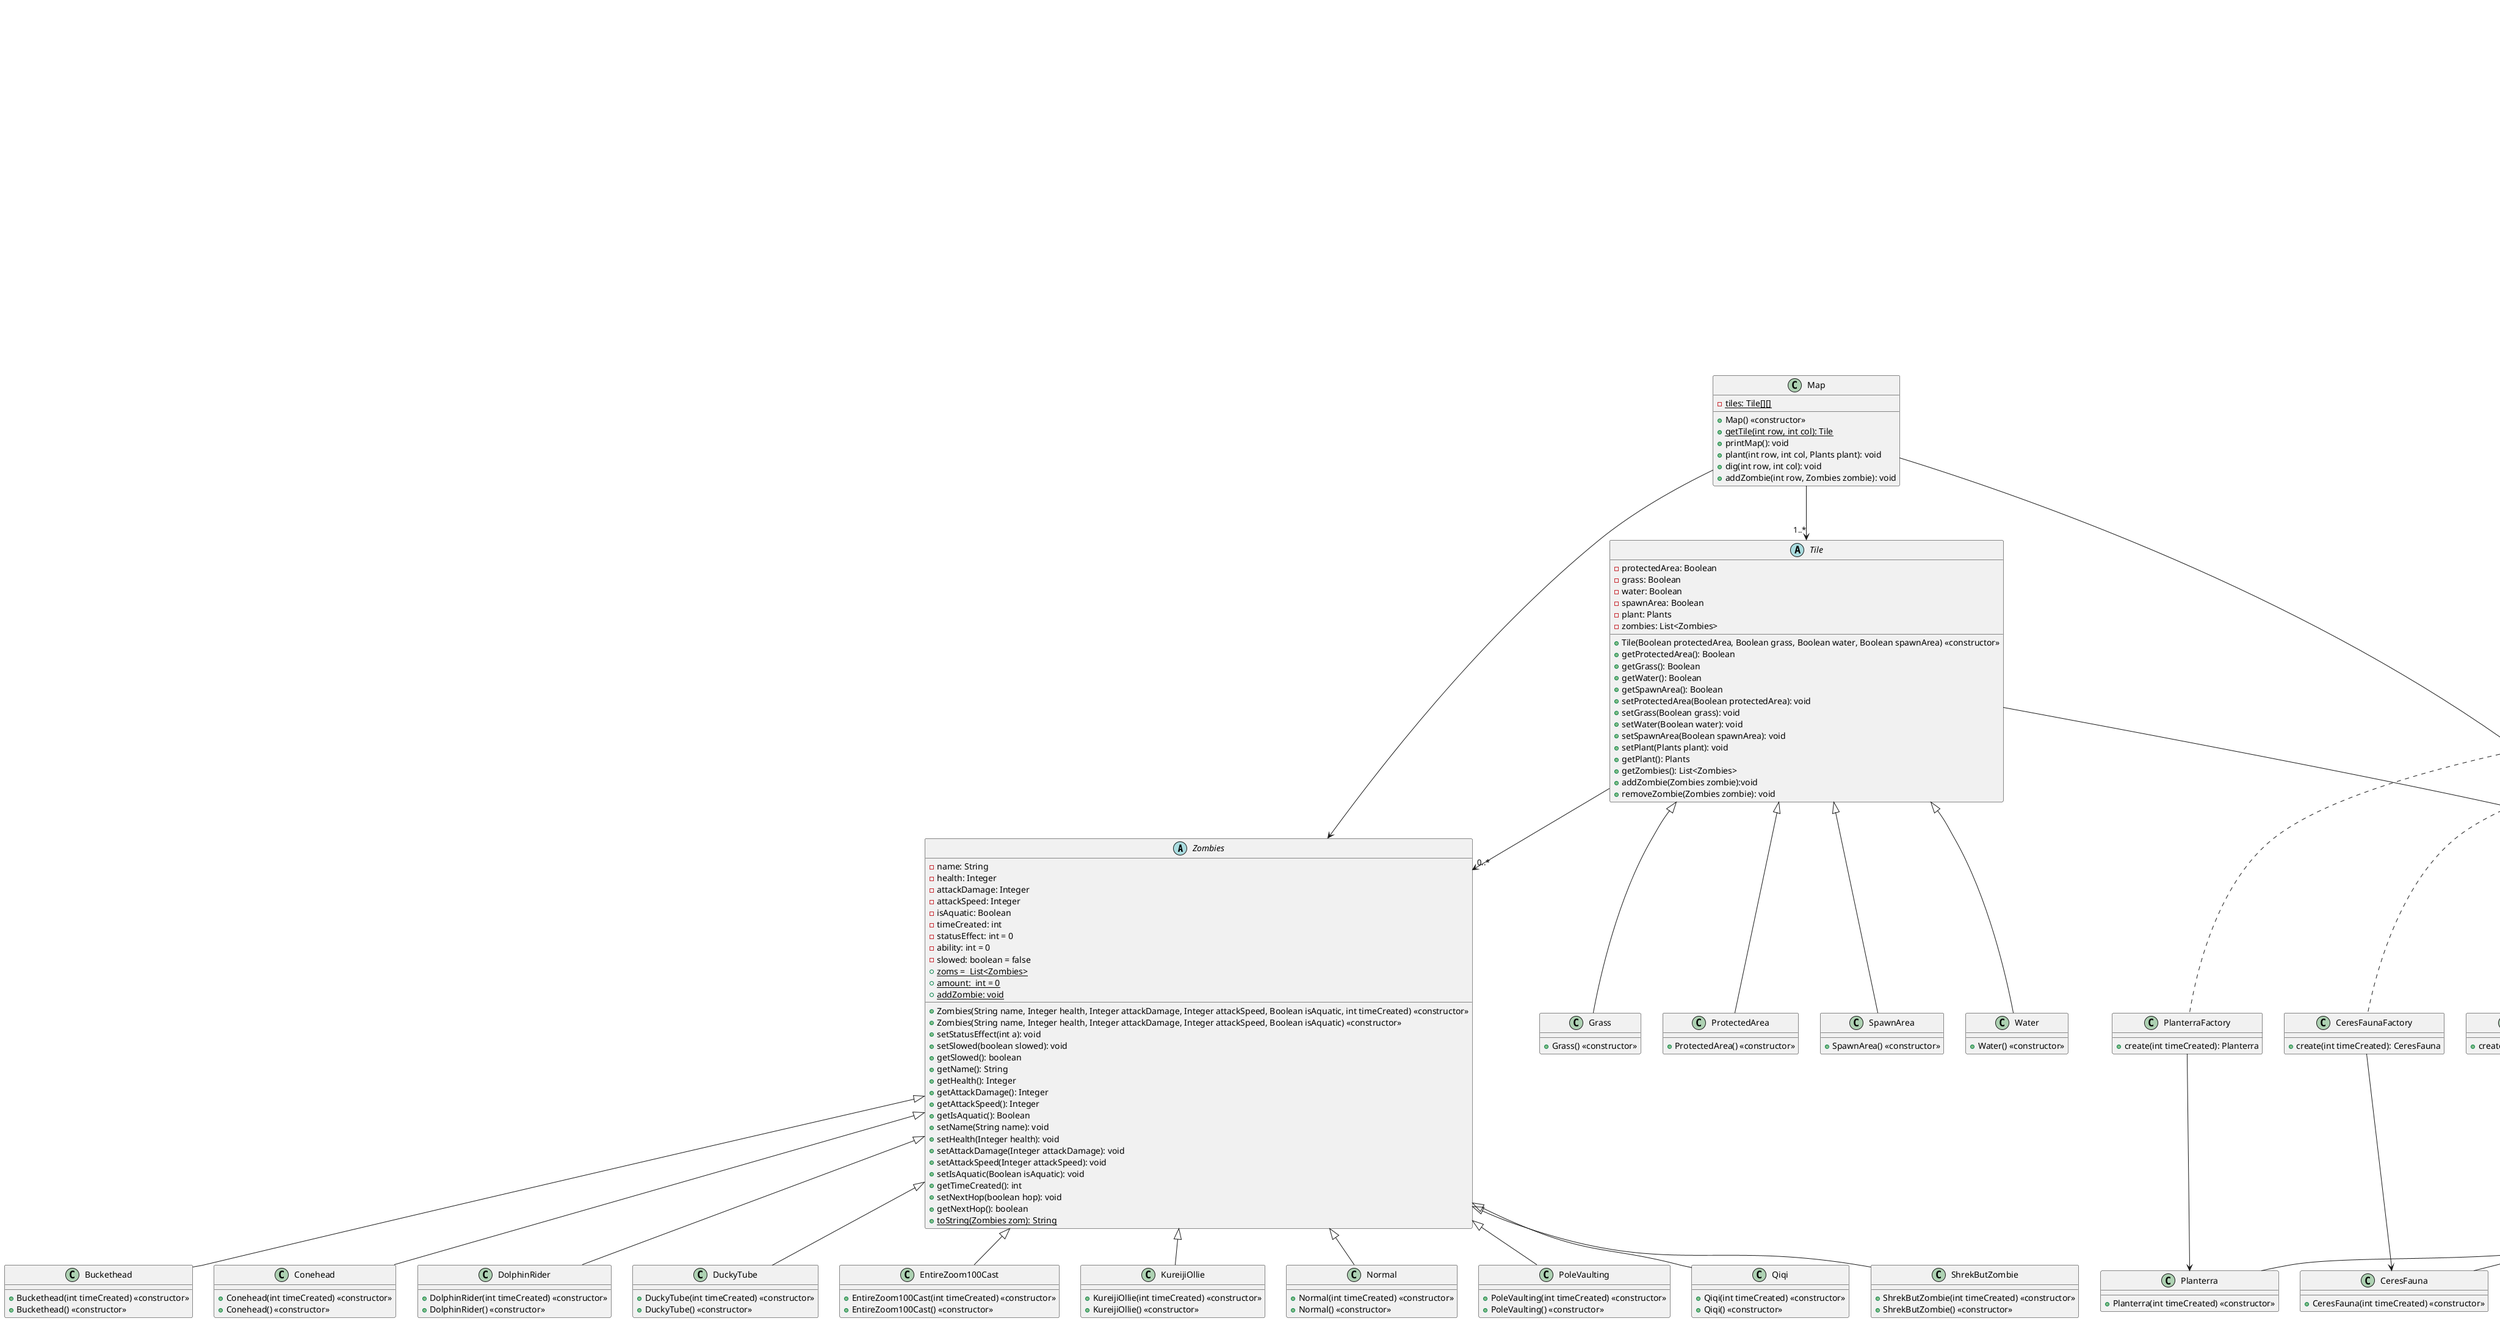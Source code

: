 @startuml
'https://plantuml.com/class-diagram

abstract class Zombies {
    - name: String
    - health: Integer
    - attackDamage: Integer
    - attackSpeed: Integer
    - isAquatic: Boolean
    - timeCreated: int
    - statusEffect: int = 0
    - ability: int = 0
    - slowed: boolean = false
    + {static} zoms =  List<Zombies>
    + {static} amount:  int = 0
    + Zombies(String name, Integer health, Integer attackDamage, Integer attackSpeed, Boolean isAquatic, int timeCreated) <<constructor>>
    + Zombies(String name, Integer health, Integer attackDamage, Integer attackSpeed, Boolean isAquatic) <<constructor>>
    + setStatusEffect(int a): void
    + setSlowed(boolean slowed): void
    + getSlowed(): boolean
    + getName(): String
    + getHealth(): Integer
    + getAttackDamage(): Integer
    + getAttackSpeed(): Integer
    + getIsAquatic(): Boolean
    + setName(String name): void
    + setHealth(Integer health): void
    + setAttackDamage(Integer attackDamage): void
    + setAttackSpeed(Integer attackSpeed): void
    + setIsAquatic(Boolean isAquatic): void
    + getTimeCreated(): int
    + setNextHop(boolean hop): void
    + getNextHop(): boolean
    + {static} addZombie: void
    + {static} toString(Zombies zom): String
}

class Buckethead extends Zombies{
    + Buckethead(int timeCreated) <<constructor>>
    + Buckethead() <<constructor>>
}

class Conehead extends Zombies{
    + Conehead(int timeCreated) <<constructor>>
    + Conehead() <<constructor>>
}
class DolphinRider extends Zombies{
    + DolphinRider(int timeCreated) <<constructor>>
    + DolphinRider() <<constructor>>
}

class DuckyTube extends Zombies{
    + DuckyTube(int timeCreated) <<constructor>>
    + DuckyTube() <<constructor>>
}

class EntireZoom100Cast extends Zombies{
    + EntireZoom100Cast(int timeCreated) <<constructor>>
    + EntireZoom100Cast() <<constructor>>
}

class KureijiOllie extends Zombies{
    + KureijiOllie(int timeCreated) <<constructor>>
    + KureijiOllie() <<constructor>>
}

class Normal extends Zombies{
    + Normal(int timeCreated) <<constructor>>
    + Normal() <<constructor>>
}

class PoleVaulting extends Zombies{
    + PoleVaulting(int timeCreated) <<constructor>>
    + PoleVaulting() <<constructor>>
}

class Qiqi extends Zombies{
    + Qiqi(int timeCreated) <<constructor>>
    + Qiqi() <<constructor>>
}

class ShrekButZombie extends Zombies{
    + ShrekButZombie(int timeCreated) <<constructor>>
    + ShrekButZombie() <<constructor>>
}

abstract class Plants{
    - name: String
    - cost: Integer
    - health: Integer
    - attackDamage: Integer
    - attackSpeed: Integer
    - range: Integer
    - cooldown: Integer
    - attackCooldown: Integer = 0
    - timeCreated: Integer = 0
    + getName(): String
    + getCost() : Integer
    + getHealth(): Integer
    + getAttackDamage(): Integer
    + getAttackSpeed(): Integer
    + getRange(): Integer
    + getCooldown(): Integer
    + setName(String name): void
    + setCost(Integer cost): void
    + setHealth(Integer health): void
    + setAttackDamage(Integer attackDamage): void
    + setAttackSpeed(Integer attackSpeed): void
    + setRange(Integer range): void
    + setCooldown(Integer cooldown): void
    + getTimeCreated(): int
    + setTimeCreated(int timeCreated): void
    + getAttackCooldown():Integer
    + setAttackCooldown(Integer cooldown): void
}

class Cannabis extends Plants{
    + Cannabis(int timeCreated) <<constructor>>
}

class CeresFauna extends Plants{
    + CeresFauna(int timeCreated) <<constructor>>
}

class Lilypad extends Plants{
    + Lilypad(int timeCreated) <<constructor>>
}

class Nahida extends Plants{
    + Nahida(int timeCreated) <<constructor>>
}

class Peashooter extends Plants{
    + Peashooter(int timeCreated) <<constructor>>
}

class Planterra extends Plants{
    + Planterra(int timeCreated) <<constructor>>
}

class Snowpea extends Plants{
    + Snowpea(int timeCreated) <<constructor>>
}

class Squash extends Plants{
    + Squash(int timeCreated) <<constructor>>
}

class SunFlower extends Plants{
    + SunFlower(int timeCreated) <<constructor>>
}

class Wallnut extends Plants{
    + Wallnut(int timeCreated) <<constructor>>
}

abstract class Tile{
    - protectedArea: Boolean
    - grass: Boolean
    - water: Boolean
    - spawnArea: Boolean
    - plant: Plants
    - zombies: List<Zombies>

    + Tile(Boolean protectedArea, Boolean grass, Boolean water, Boolean spawnArea) <<constructor>>
    + getProtectedArea(): Boolean
    + getGrass(): Boolean
    + getWater(): Boolean
    + getSpawnArea(): Boolean
    + setProtectedArea(Boolean protectedArea): void
    + setGrass(Boolean grass): void
    + setWater(Boolean water): void
    + setSpawnArea(Boolean spawnArea): void
    + setPlant(Plants plant): void
    + getPlant(): Plants
    + getZombies(): List<Zombies>
    + addZombie(Zombies zombie):void
    + removeZombie(Zombies zombie): void
}

class Grass extends Tile{
    + Grass() <<constructor>>
}

class ProtectedArea extends Tile{
    + ProtectedArea() <<constructor>>
}

class SpawnArea extends Tile{
    + SpawnArea() <<constructor>>
}

class Water extends Tile{
    + Water() <<constructor>>
}

interface ZombieFactory{
    + spawnRandomZombies(Tile tile): void
}

enum zombieTypeLand{
    Normal
    Conehead
    Buckethead
    PoleVaulting
    KureijiOllie
    Qiqi
    ShrekButZombie
    EntireZom100Cast
}
enum zombieTypeWater{
    DolphinRider
    DuckyTube
}

ZombieFactory --> zombieTypeLand
ZombieFactory --> zombieTypeWater

interface PlantFactory<T extends Plants> {
    +create(timeCreated: int): T
}

class Actions implements ZombieFactory{
    + typesWater: ZombieFactory.zombieTypeWater[]
    + TypesLand: ZombieFactory.zombieTypeLand[]
    + moveZombie(int row, List<Zombies> zombies): void
    + attackPlant(int row, int column, Plants plant): void
    + attackZombie(Tile tile, Map map, int row, int column): void
    + spawnRandomZombies(Tile tile): void
    + jump(int row, int col, Zombies zombie): void
    + slowed(Zombies zombie): void
}

class Map{
    - {static} tiles: Tile[][]
    + Map() <<constructor>>
    + {static} getTile(int row, int col): Tile
    + printMap(): void
    + plant(int row, int col, Plants plant): void
    + dig(int row, int col): void
    + addZombie(int row, Zombies zombie): void
}

class gameLoop{
    + {static} gameOver: Boolean = false
    + {static} seconds: int = 0
    + {static} inventory: Inventory
    + main(String[] args): void
    + {static} menu(Scanner scanner): void
    + {static} startGame(Scanner scanner): void
    + {static} pickPlant(Scanner scanner, Deck<Plants> deck): void
    + {static} help(): void
    + {static} plantLists(Scanner scanner): void
    + {static} zombieLists(Scanner scanner): void
}

class Inventory{
    - inventory: Map<Plants, Boolean>
    + Inventory() <<constructor>>
    + choosePlant(Plants plants, Deck<?> deck): void
    + swapPlant(int slot1, int slot2, Deck<?> deck): void
    + removePlant(int slot, Deck<?> deck): void
    + size(): int
    + get(int i): Plants
    + toString(): String
    + toString(Plants plants): String
}

class Deck{
    - deck: List<PlantFactory<? extends Plants>>
    + Deck() <<constructor>>
    + add(Plants plant): void
    + get(int index): PlantFactory<? extends Plants>
    + create(int index, int timeCreated): Plants
    + size(): int
    + remove(PlantFactory<? extends Plants> factory): void
    + set(int index, PlantFactory<? extends Plants> factory): void
    + swap(int index1, int index2): void
    + toString(): String
}

class PeashooterFactory implements PlantFactory<Peashooter>{
    + create(int timeCreated): Peashooter
}

class SunFlowerFactory implements PlantFactory<SunFlower>{
    + create(int timeCreated): SunFlower
}

class LilypadFactory implements PlantFactory<Lilypad>{
    + create(int timeCreated): Lilypad
}

class WallnutFactory implements PlantFactory<Wallnut>{
    + create(int timeCreated): Wallnut
}

class SquashFactory implements PlantFactory<Squash>{
    + create(int timeCreated): Squash
}

class SnowpeaFactory implements PlantFactory<Snowpea>{
    + create(int timeCreated): Snowpea
}

class NahidaFactory implements PlantFactory<Nahida>{
    + create(int timeCreated): Nahida
}

class PlanterraFactory implements PlantFactory<Planterra>{
    + create(int timeCreated): Planterra
}

class CannabisFactory implements PlantFactory<Cannabis>{
    + create(int timeCreated): Cannabis
}

class CeresFaunaFactory implements PlantFactory<CeresFauna>{
    + create(int timeCreated): CeresFauna
}

class System << (S,#FF7700) Singleton >>{
    - {static} sun: Sun
    - {static} amount: int
    + {static} getInstance(): Sun
    + {static} getAmount(): int
    + {static} addSun(): void
    + {static} reduceSun(): void
    + {static} setSun(): void
}



' Relationships between Plant Factories and Plants
CannabisFactory --> Cannabis
CeresFaunaFactory --> CeresFauna
LilypadFactory --> Lilypad
NahidaFactory --> Nahida
PeashooterFactory --> Peashooter
PlanterraFactory --> Planterra
SnowpeaFactory --> Snowpea
SquashFactory --> Squash
SunFlowerFactory --> SunFlower
WallnutFactory --> Wallnut

' Relationships between Tiles and Plants/Zombies
Tile --> Plants
Tile --> "0..*" Zombies

Actions --> ZombieFactory
Map --> "1..*" Tile
Map --> Plants
Map --> Zombies
gameLoop --> Inventory
Inventory --> Deck
Deck --> "0..*" Plants
Deck --> "0..*" PlantFactory

@enduml
